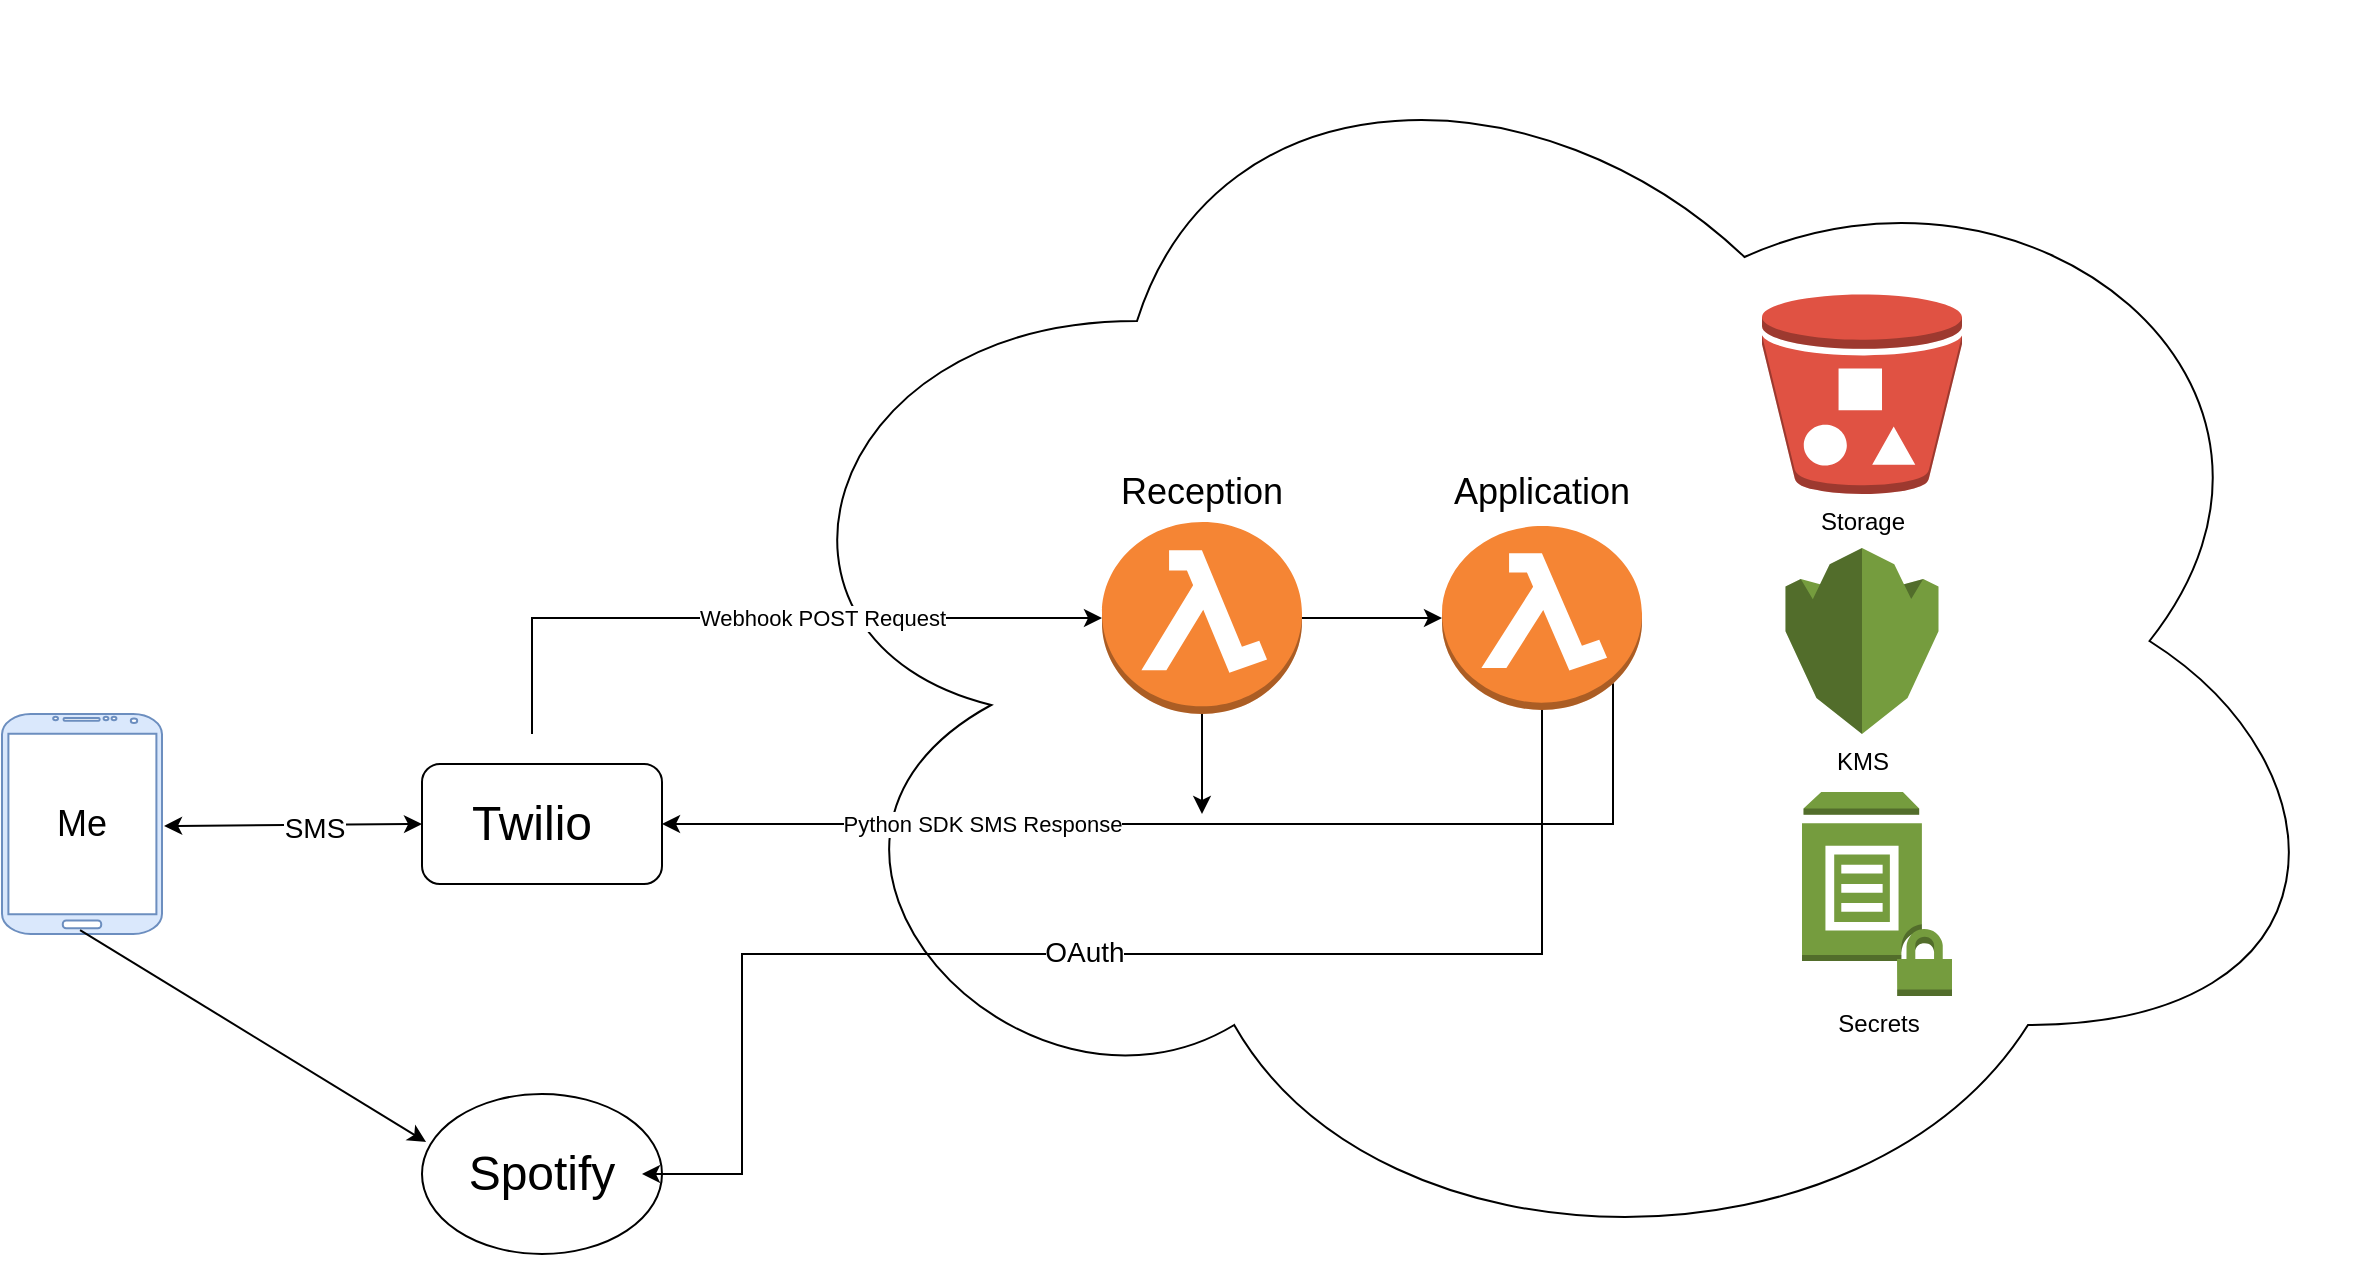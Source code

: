 <mxfile version="21.6.9" type="github">
  <diagram name="Page-1" id="0vrFlVaZlIK6WQddftU2">
    <mxGraphModel dx="1434" dy="1858" grid="1" gridSize="10" guides="1" tooltips="1" connect="1" arrows="1" fold="1" page="1" pageScale="1" pageWidth="850" pageHeight="1100" math="0" shadow="0">
      <root>
        <mxCell id="0" />
        <mxCell id="1" parent="0" />
        <mxCell id="saFF9N6TBhh58xizFrGk-1" value="" style="verticalLabelPosition=bottom;verticalAlign=top;html=1;shadow=0;dashed=0;strokeWidth=1;shape=mxgraph.android.phone2;strokeColor=#6c8ebf;fillColor=#dae8fc;" vertex="1" parent="1">
          <mxGeometry x="50" y="300" width="80" height="110" as="geometry" />
        </mxCell>
        <mxCell id="saFF9N6TBhh58xizFrGk-5" value="" style="group" vertex="1" connectable="0" parent="1">
          <mxGeometry x="260" y="310" width="120" height="90" as="geometry" />
        </mxCell>
        <mxCell id="saFF9N6TBhh58xizFrGk-4" value="" style="rounded=1;whiteSpace=wrap;html=1;" vertex="1" parent="saFF9N6TBhh58xizFrGk-5">
          <mxGeometry y="15" width="120" height="60" as="geometry" />
        </mxCell>
        <mxCell id="saFF9N6TBhh58xizFrGk-3" value="&lt;font style=&quot;font-size: 24px;&quot;&gt;Twilio&lt;/font&gt;" style="text;strokeColor=none;align=center;fillColor=none;html=1;verticalAlign=middle;whiteSpace=wrap;rounded=0;container=1;" vertex="1" parent="saFF9N6TBhh58xizFrGk-5">
          <mxGeometry width="110" height="90" as="geometry" />
        </mxCell>
        <mxCell id="saFF9N6TBhh58xizFrGk-6" value="" style="ellipse;shape=cloud;whiteSpace=wrap;html=1;" vertex="1" parent="1">
          <mxGeometry x="415" y="-56.5" width="810" height="640" as="geometry" />
        </mxCell>
        <mxCell id="saFF9N6TBhh58xizFrGk-7" value="Storage" style="outlineConnect=0;dashed=0;verticalLabelPosition=bottom;verticalAlign=top;align=center;html=1;shape=mxgraph.aws3.bucket_with_objects;fillColor=#E05243;gradientColor=none;" vertex="1" parent="1">
          <mxGeometry x="930" y="90" width="100" height="100" as="geometry" />
        </mxCell>
        <mxCell id="saFF9N6TBhh58xizFrGk-20" style="edgeStyle=orthogonalEdgeStyle;rounded=0;orthogonalLoop=1;jettySize=auto;html=1;exitX=1;exitY=0.5;exitDx=0;exitDy=0;exitPerimeter=0;" edge="1" parent="1" source="saFF9N6TBhh58xizFrGk-8" target="saFF9N6TBhh58xizFrGk-18">
          <mxGeometry relative="1" as="geometry" />
        </mxCell>
        <mxCell id="saFF9N6TBhh58xizFrGk-34" style="edgeStyle=orthogonalEdgeStyle;rounded=0;orthogonalLoop=1;jettySize=auto;html=1;exitX=0.5;exitY=1;exitDx=0;exitDy=0;exitPerimeter=0;" edge="1" parent="1" source="saFF9N6TBhh58xizFrGk-8">
          <mxGeometry relative="1" as="geometry">
            <mxPoint x="650" y="350" as="targetPoint" />
          </mxGeometry>
        </mxCell>
        <mxCell id="saFF9N6TBhh58xizFrGk-8" value="" style="outlineConnect=0;dashed=0;verticalLabelPosition=bottom;verticalAlign=top;align=center;html=1;shape=mxgraph.aws3.lambda_function;fillColor=#F58534;gradientColor=none;" vertex="1" parent="1">
          <mxGeometry x="600" y="204" width="100" height="96" as="geometry" />
        </mxCell>
        <mxCell id="saFF9N6TBhh58xizFrGk-9" value="KMS" style="outlineConnect=0;dashed=0;verticalLabelPosition=bottom;verticalAlign=top;align=center;html=1;shape=mxgraph.aws3.kms;fillColor=#759C3E;gradientColor=none;" vertex="1" parent="1">
          <mxGeometry x="941.75" y="217" width="76.5" height="93" as="geometry" />
        </mxCell>
        <mxCell id="saFF9N6TBhh58xizFrGk-10" value="Secrets" style="outlineConnect=0;dashed=0;verticalLabelPosition=bottom;verticalAlign=top;align=center;html=1;shape=mxgraph.aws3.parameter_store;fillColor=#759C3E;gradientColor=none;" vertex="1" parent="1">
          <mxGeometry x="950" y="339" width="75" height="102" as="geometry" />
        </mxCell>
        <mxCell id="saFF9N6TBhh58xizFrGk-13" value="" style="group" vertex="1" connectable="0" parent="1">
          <mxGeometry x="260" y="490" width="120" height="80" as="geometry" />
        </mxCell>
        <mxCell id="saFF9N6TBhh58xizFrGk-12" value="" style="ellipse;whiteSpace=wrap;html=1;" vertex="1" parent="saFF9N6TBhh58xizFrGk-13">
          <mxGeometry width="120" height="80" as="geometry" />
        </mxCell>
        <mxCell id="saFF9N6TBhh58xizFrGk-11" value="&lt;font style=&quot;font-size: 24px;&quot;&gt;Spotify&lt;/font&gt;" style="text;strokeColor=none;align=center;fillColor=none;html=1;verticalAlign=middle;whiteSpace=wrap;rounded=0;" vertex="1" parent="saFF9N6TBhh58xizFrGk-13">
          <mxGeometry x="10" y="5" width="100" height="70" as="geometry" />
        </mxCell>
        <mxCell id="saFF9N6TBhh58xizFrGk-17" style="edgeStyle=orthogonalEdgeStyle;rounded=0;orthogonalLoop=1;jettySize=auto;html=1;exitX=0.5;exitY=0;exitDx=0;exitDy=0;entryX=0;entryY=0.5;entryDx=0;entryDy=0;entryPerimeter=0;" edge="1" parent="1" source="saFF9N6TBhh58xizFrGk-3" target="saFF9N6TBhh58xizFrGk-8">
          <mxGeometry relative="1" as="geometry">
            <Array as="points">
              <mxPoint x="315" y="252" />
            </Array>
          </mxGeometry>
        </mxCell>
        <mxCell id="saFF9N6TBhh58xizFrGk-25" value="Webhook POST Request" style="edgeLabel;html=1;align=center;verticalAlign=middle;resizable=0;points=[];" vertex="1" connectable="0" parent="saFF9N6TBhh58xizFrGk-17">
          <mxGeometry x="-0.574" relative="1" as="geometry">
            <mxPoint x="130" as="offset" />
          </mxGeometry>
        </mxCell>
        <mxCell id="saFF9N6TBhh58xizFrGk-21" style="edgeStyle=orthogonalEdgeStyle;rounded=0;orthogonalLoop=1;jettySize=auto;html=1;exitX=0.5;exitY=1;exitDx=0;exitDy=0;exitPerimeter=0;entryX=1;entryY=0.5;entryDx=0;entryDy=0;" edge="1" parent="1" source="saFF9N6TBhh58xizFrGk-18" target="saFF9N6TBhh58xizFrGk-11">
          <mxGeometry relative="1" as="geometry">
            <Array as="points">
              <mxPoint x="820" y="420" />
              <mxPoint x="420" y="420" />
              <mxPoint x="420" y="530" />
            </Array>
          </mxGeometry>
        </mxCell>
        <mxCell id="saFF9N6TBhh58xizFrGk-23" value="&lt;font style=&quot;font-size: 14px;&quot;&gt;OAuth&lt;/font&gt;" style="edgeLabel;html=1;align=center;verticalAlign=middle;resizable=0;points=[];" vertex="1" connectable="0" parent="saFF9N6TBhh58xizFrGk-21">
          <mxGeometry x="0.029" y="-1" relative="1" as="geometry">
            <mxPoint as="offset" />
          </mxGeometry>
        </mxCell>
        <mxCell id="saFF9N6TBhh58xizFrGk-46" style="edgeStyle=orthogonalEdgeStyle;rounded=0;orthogonalLoop=1;jettySize=auto;html=1;exitX=0.855;exitY=0.855;exitDx=0;exitDy=0;exitPerimeter=0;entryX=1;entryY=0.5;entryDx=0;entryDy=0;" edge="1" parent="1" source="saFF9N6TBhh58xizFrGk-18" target="saFF9N6TBhh58xizFrGk-4">
          <mxGeometry relative="1" as="geometry">
            <Array as="points">
              <mxPoint x="856" y="355" />
            </Array>
          </mxGeometry>
        </mxCell>
        <mxCell id="saFF9N6TBhh58xizFrGk-47" value="Python SDK SMS Response" style="edgeLabel;html=1;align=center;verticalAlign=middle;resizable=0;points=[];" vertex="1" connectable="0" parent="saFF9N6TBhh58xizFrGk-46">
          <mxGeometry x="0.762" y="-1" relative="1" as="geometry">
            <mxPoint x="95" y="1" as="offset" />
          </mxGeometry>
        </mxCell>
        <mxCell id="saFF9N6TBhh58xizFrGk-18" value="" style="outlineConnect=0;dashed=0;verticalLabelPosition=bottom;verticalAlign=top;align=center;html=1;shape=mxgraph.aws3.lambda_function;fillColor=#F58534;gradientColor=none;" vertex="1" parent="1">
          <mxGeometry x="770" y="206" width="100" height="92" as="geometry" />
        </mxCell>
        <mxCell id="saFF9N6TBhh58xizFrGk-27" value="&lt;font style=&quot;font-size: 18px;&quot;&gt;Me&lt;/font&gt;" style="text;strokeColor=none;align=center;fillColor=none;html=1;verticalAlign=middle;whiteSpace=wrap;rounded=0;" vertex="1" parent="1">
          <mxGeometry x="60" y="340" width="60" height="30" as="geometry" />
        </mxCell>
        <mxCell id="saFF9N6TBhh58xizFrGk-31" value="&lt;font style=&quot;font-size: 18px;&quot;&gt;Reception&lt;/font&gt;" style="text;strokeColor=none;align=center;fillColor=none;html=1;verticalAlign=middle;whiteSpace=wrap;rounded=0;" vertex="1" parent="1">
          <mxGeometry x="620" y="174" width="60" height="30" as="geometry" />
        </mxCell>
        <mxCell id="saFF9N6TBhh58xizFrGk-32" value="&lt;font style=&quot;font-size: 18px;&quot;&gt;Application&lt;/font&gt;" style="text;strokeColor=none;align=center;fillColor=none;html=1;verticalAlign=middle;whiteSpace=wrap;rounded=0;" vertex="1" parent="1">
          <mxGeometry x="790" y="174" width="60" height="30" as="geometry" />
        </mxCell>
        <mxCell id="saFF9N6TBhh58xizFrGk-39" value="" style="endArrow=classic;startArrow=classic;html=1;rounded=0;exitX=1.013;exitY=0.509;exitDx=0;exitDy=0;exitPerimeter=0;entryX=0;entryY=0.5;entryDx=0;entryDy=0;" edge="1" parent="1" source="saFF9N6TBhh58xizFrGk-1" target="saFF9N6TBhh58xizFrGk-3">
          <mxGeometry width="50" height="50" relative="1" as="geometry">
            <mxPoint x="170" y="400" as="sourcePoint" />
            <mxPoint x="220" y="350" as="targetPoint" />
          </mxGeometry>
        </mxCell>
        <mxCell id="saFF9N6TBhh58xizFrGk-40" value="&lt;font style=&quot;font-size: 14px;&quot;&gt;SMS&lt;/font&gt;" style="edgeLabel;html=1;align=center;verticalAlign=middle;resizable=0;points=[];" vertex="1" connectable="0" parent="saFF9N6TBhh58xizFrGk-39">
          <mxGeometry x="0.163" y="-1" relative="1" as="geometry">
            <mxPoint as="offset" />
          </mxGeometry>
        </mxCell>
        <mxCell id="saFF9N6TBhh58xizFrGk-48" value="" style="endArrow=classic;html=1;rounded=0;exitX=0.488;exitY=0.982;exitDx=0;exitDy=0;exitPerimeter=0;entryX=0.017;entryY=0.3;entryDx=0;entryDy=0;entryPerimeter=0;" edge="1" parent="1" source="saFF9N6TBhh58xizFrGk-1" target="saFF9N6TBhh58xizFrGk-12">
          <mxGeometry width="50" height="50" relative="1" as="geometry">
            <mxPoint x="100" y="530" as="sourcePoint" />
            <mxPoint x="150" y="480" as="targetPoint" />
          </mxGeometry>
        </mxCell>
      </root>
    </mxGraphModel>
  </diagram>
</mxfile>
